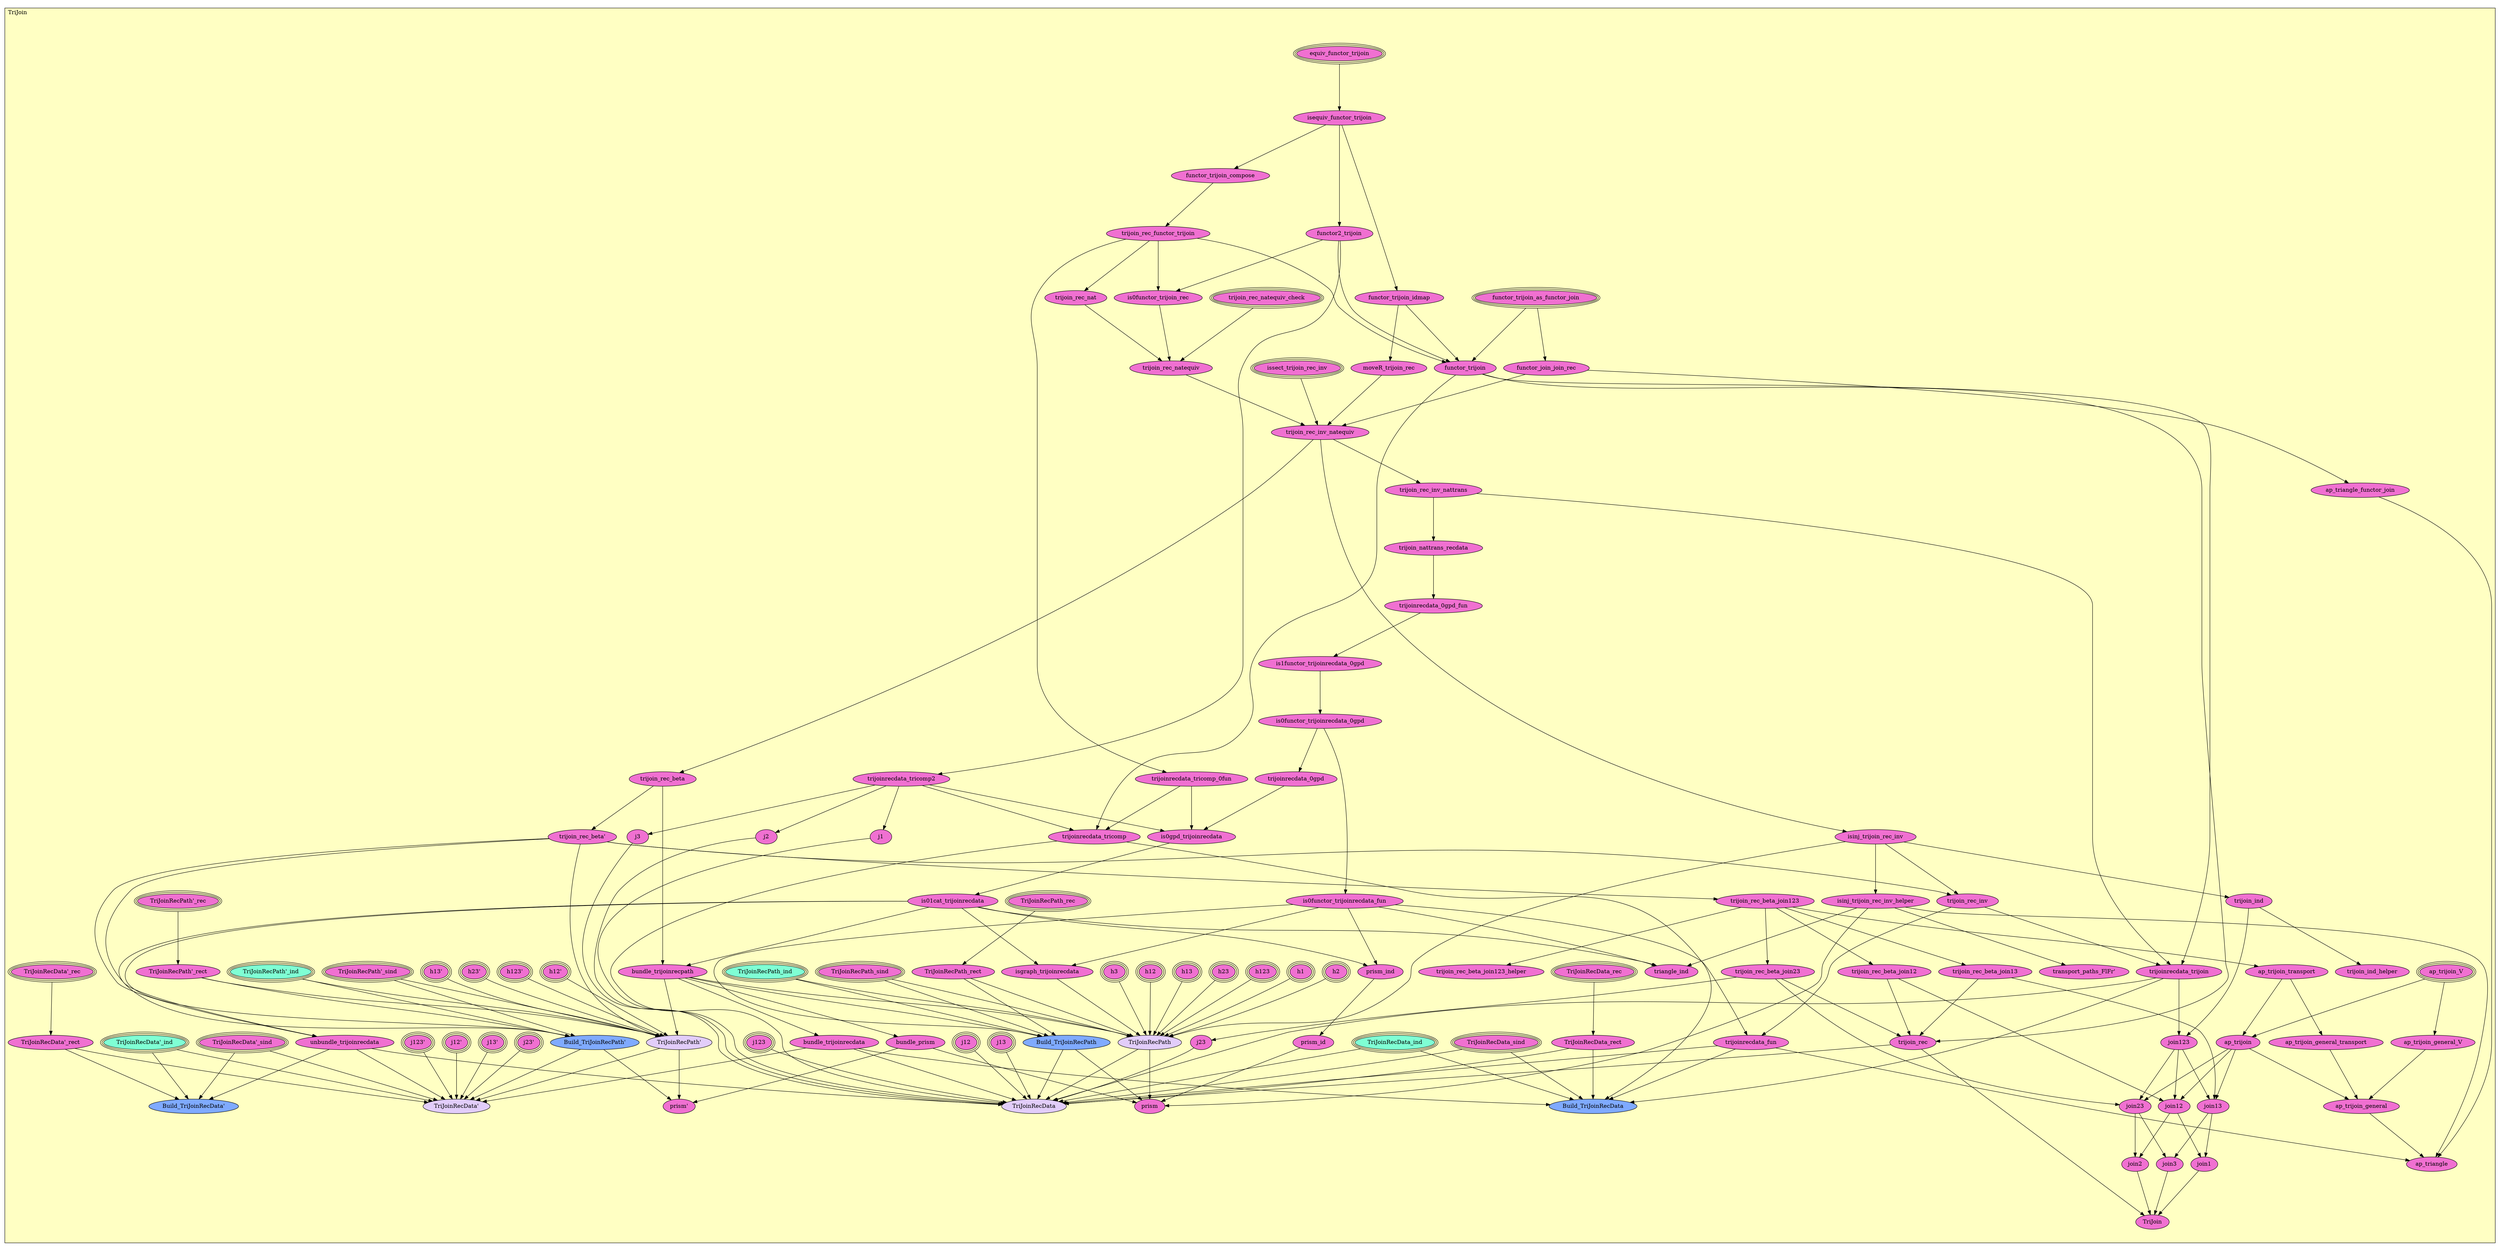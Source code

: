 digraph HoTT_Homotopy_Join_TriJoin {
  graph [ratio=0.5]
  node [style=filled]
TriJoin_functor_trijoin_as_functor_join [label="functor_trijoin_as_functor_join", URL=<TriJoin.html#functor_trijoin_as_functor_join>, peripheries=3, fillcolor="#F070D1"] ;
TriJoin_functor_join_join_rec [label="functor_join_join_rec", URL=<TriJoin.html#functor_join_join_rec>, fillcolor="#F070D1"] ;
TriJoin_ap_triangle_functor_join [label="ap_triangle_functor_join", URL=<TriJoin.html#ap_triangle_functor_join>, fillcolor="#F070D1"] ;
TriJoin_equiv_functor_trijoin [label="equiv_functor_trijoin", URL=<TriJoin.html#equiv_functor_trijoin>, peripheries=3, fillcolor="#F070D1"] ;
TriJoin_isequiv_functor_trijoin [label="isequiv_functor_trijoin", URL=<TriJoin.html#isequiv_functor_trijoin>, fillcolor="#F070D1"] ;
TriJoin_functor2_trijoin [label="functor2_trijoin", URL=<TriJoin.html#functor2_trijoin>, fillcolor="#F070D1"] ;
TriJoin_functor_trijoin_idmap [label="functor_trijoin_idmap", URL=<TriJoin.html#functor_trijoin_idmap>, fillcolor="#F070D1"] ;
TriJoin_functor_trijoin_compose [label="functor_trijoin_compose", URL=<TriJoin.html#functor_trijoin_compose>, fillcolor="#F070D1"] ;
TriJoin_trijoin_rec_functor_trijoin [label="trijoin_rec_functor_trijoin", URL=<TriJoin.html#trijoin_rec_functor_trijoin>, fillcolor="#F070D1"] ;
TriJoin_functor_trijoin [label="functor_trijoin", URL=<TriJoin.html#functor_trijoin>, fillcolor="#F070D1"] ;
TriJoin_trijoinrecdata_tricomp2 [label="trijoinrecdata_tricomp2", URL=<TriJoin.html#trijoinrecdata_tricomp2>, fillcolor="#F070D1"] ;
TriJoin_trijoinrecdata_tricomp_0fun [label="trijoinrecdata_tricomp_0fun", URL=<TriJoin.html#trijoinrecdata_tricomp_0fun>, fillcolor="#F070D1"] ;
TriJoin_trijoinrecdata_tricomp [label="trijoinrecdata_tricomp", URL=<TriJoin.html#trijoinrecdata_tricomp>, fillcolor="#F070D1"] ;
TriJoin_moveR_trijoin_rec [label="moveR_trijoin_rec", URL=<TriJoin.html#moveR_trijoin_rec>, fillcolor="#F070D1"] ;
TriJoin_issect_trijoin_rec_inv [label="issect_trijoin_rec_inv", URL=<TriJoin.html#issect_trijoin_rec_inv>, peripheries=3, fillcolor="#F070D1"] ;
TriJoin_trijoin_rec_nat [label="trijoin_rec_nat", URL=<TriJoin.html#trijoin_rec_nat>, fillcolor="#F070D1"] ;
TriJoin_is0functor_trijoin_rec [label="is0functor_trijoin_rec", URL=<TriJoin.html#is0functor_trijoin_rec>, fillcolor="#F070D1"] ;
TriJoin_trijoin_rec_natequiv_check [label="trijoin_rec_natequiv_check", URL=<TriJoin.html#trijoin_rec_natequiv_check>, peripheries=3, fillcolor="#F070D1"] ;
TriJoin_trijoin_rec_natequiv [label="trijoin_rec_natequiv", URL=<TriJoin.html#trijoin_rec_natequiv>, fillcolor="#F070D1"] ;
TriJoin_trijoin_rec_inv_natequiv [label="trijoin_rec_inv_natequiv", URL=<TriJoin.html#trijoin_rec_inv_natequiv>, fillcolor="#F070D1"] ;
TriJoin_trijoin_rec_inv_nattrans [label="trijoin_rec_inv_nattrans", URL=<TriJoin.html#trijoin_rec_inv_nattrans>, fillcolor="#F070D1"] ;
TriJoin_trijoin_nattrans_recdata [label="trijoin_nattrans_recdata", URL=<TriJoin.html#trijoin_nattrans_recdata>, fillcolor="#F070D1"] ;
TriJoin_trijoinrecdata_0gpd_fun [label="trijoinrecdata_0gpd_fun", URL=<TriJoin.html#trijoinrecdata_0gpd_fun>, fillcolor="#F070D1"] ;
TriJoin_is1functor_trijoinrecdata_0gpd [label="is1functor_trijoinrecdata_0gpd", URL=<TriJoin.html#is1functor_trijoinrecdata_0gpd>, fillcolor="#F070D1"] ;
TriJoin_is0functor_trijoinrecdata_0gpd [label="is0functor_trijoinrecdata_0gpd", URL=<TriJoin.html#is0functor_trijoinrecdata_0gpd>, fillcolor="#F070D1"] ;
TriJoin_is0functor_trijoinrecdata_fun [label="is0functor_trijoinrecdata_fun", URL=<TriJoin.html#is0functor_trijoinrecdata_fun>, fillcolor="#F070D1"] ;
TriJoin_trijoinrecdata_0gpd [label="trijoinrecdata_0gpd", URL=<TriJoin.html#trijoinrecdata_0gpd>, fillcolor="#F070D1"] ;
TriJoin_is0gpd_trijoinrecdata [label="is0gpd_trijoinrecdata", URL=<TriJoin.html#is0gpd_trijoinrecdata>, fillcolor="#F070D1"] ;
TriJoin_is01cat_trijoinrecdata [label="is01cat_trijoinrecdata", URL=<TriJoin.html#is01cat_trijoinrecdata>, fillcolor="#F070D1"] ;
TriJoin_isgraph_trijoinrecdata [label="isgraph_trijoinrecdata", URL=<TriJoin.html#isgraph_trijoinrecdata>, fillcolor="#F070D1"] ;
TriJoin_prism_ind [label="prism_ind", URL=<TriJoin.html#prism_ind>, fillcolor="#F070D1"] ;
TriJoin_isinj_trijoin_rec_inv [label="isinj_trijoin_rec_inv", URL=<TriJoin.html#isinj_trijoin_rec_inv>, fillcolor="#F070D1"] ;
TriJoin_isinj_trijoin_rec_inv_helper [label="isinj_trijoin_rec_inv_helper", URL=<TriJoin.html#isinj_trijoin_rec_inv_helper>, fillcolor="#F070D1"] ;
TriJoin_transport_paths_FlFr_ [label="transport_paths_FlFr'", URL=<TriJoin.html#transport_paths_FlFr'>, fillcolor="#F070D1"] ;
TriJoin_triangle_ind [label="triangle_ind", URL=<TriJoin.html#triangle_ind>, fillcolor="#F070D1"] ;
TriJoin_trijoin_rec_beta [label="trijoin_rec_beta", URL=<TriJoin.html#trijoin_rec_beta>, fillcolor="#F070D1"] ;
TriJoin_trijoin_rec_beta_ [label="trijoin_rec_beta'", URL=<TriJoin.html#trijoin_rec_beta'>, fillcolor="#F070D1"] ;
TriJoin_bundle_trijoinrecpath [label="bundle_trijoinrecpath", URL=<TriJoin.html#bundle_trijoinrecpath>, fillcolor="#F070D1"] ;
TriJoin_bundle_prism [label="bundle_prism", URL=<TriJoin.html#bundle_prism>, fillcolor="#F070D1"] ;
TriJoin_unbundle_trijoinrecdata [label="unbundle_trijoinrecdata", URL=<TriJoin.html#unbundle_trijoinrecdata>, fillcolor="#F070D1"] ;
TriJoin_bundle_trijoinrecdata [label="bundle_trijoinrecdata", URL=<TriJoin.html#bundle_trijoinrecdata>, fillcolor="#F070D1"] ;
TriJoin_h123_ [label="h123'", URL=<TriJoin.html#h123'>, peripheries=3, fillcolor="#F070D1"] ;
TriJoin_h23_ [label="h23'", URL=<TriJoin.html#h23'>, peripheries=3, fillcolor="#F070D1"] ;
TriJoin_h13_ [label="h13'", URL=<TriJoin.html#h13'>, peripheries=3, fillcolor="#F070D1"] ;
TriJoin_h12_ [label="h12'", URL=<TriJoin.html#h12'>, peripheries=3, fillcolor="#F070D1"] ;
TriJoin_TriJoinRecPath__sind [label="TriJoinRecPath'_sind", URL=<TriJoin.html#TriJoinRecPath'_sind>, peripheries=3, fillcolor="#F070D1"] ;
TriJoin_TriJoinRecPath__rec [label="TriJoinRecPath'_rec", URL=<TriJoin.html#TriJoinRecPath'_rec>, peripheries=3, fillcolor="#F070D1"] ;
TriJoin_TriJoinRecPath__ind [label="TriJoinRecPath'_ind", URL=<TriJoin.html#TriJoinRecPath'_ind>, peripheries=3, fillcolor="#7FFFD4"] ;
TriJoin_TriJoinRecPath__rect [label="TriJoinRecPath'_rect", URL=<TriJoin.html#TriJoinRecPath'_rect>, fillcolor="#F070D1"] ;
TriJoin_Build_TriJoinRecPath_ [label="Build_TriJoinRecPath'", URL=<TriJoin.html#Build_TriJoinRecPath'>, fillcolor="#7FAAFF"] ;
TriJoin_TriJoinRecPath_ [label="TriJoinRecPath'", URL=<TriJoin.html#TriJoinRecPath'>, fillcolor="#E2CDFA"] ;
TriJoin_prism_ [label="prism'", URL=<TriJoin.html#prism'>, fillcolor="#F070D1"] ;
TriJoin_j123_ [label="j123'", URL=<TriJoin.html#j123'>, peripheries=3, fillcolor="#F070D1"] ;
TriJoin_j23_ [label="j23'", URL=<TriJoin.html#j23'>, peripheries=3, fillcolor="#F070D1"] ;
TriJoin_j13_ [label="j13'", URL=<TriJoin.html#j13'>, peripheries=3, fillcolor="#F070D1"] ;
TriJoin_j12_ [label="j12'", URL=<TriJoin.html#j12'>, peripheries=3, fillcolor="#F070D1"] ;
TriJoin_TriJoinRecData__sind [label="TriJoinRecData'_sind", URL=<TriJoin.html#TriJoinRecData'_sind>, peripheries=3, fillcolor="#F070D1"] ;
TriJoin_TriJoinRecData__rec [label="TriJoinRecData'_rec", URL=<TriJoin.html#TriJoinRecData'_rec>, peripheries=3, fillcolor="#F070D1"] ;
TriJoin_TriJoinRecData__ind [label="TriJoinRecData'_ind", URL=<TriJoin.html#TriJoinRecData'_ind>, peripheries=3, fillcolor="#7FFFD4"] ;
TriJoin_TriJoinRecData__rect [label="TriJoinRecData'_rect", URL=<TriJoin.html#TriJoinRecData'_rect>, fillcolor="#F070D1"] ;
TriJoin_Build_TriJoinRecData_ [label="Build_TriJoinRecData'", URL=<TriJoin.html#Build_TriJoinRecData'>, fillcolor="#7FAAFF"] ;
TriJoin_TriJoinRecData_ [label="TriJoinRecData'", URL=<TriJoin.html#TriJoinRecData'>, fillcolor="#E2CDFA"] ;
TriJoin_h123 [label="h123", URL=<TriJoin.html#h123>, peripheries=3, fillcolor="#F070D1"] ;
TriJoin_h23 [label="h23", URL=<TriJoin.html#h23>, peripheries=3, fillcolor="#F070D1"] ;
TriJoin_h13 [label="h13", URL=<TriJoin.html#h13>, peripheries=3, fillcolor="#F070D1"] ;
TriJoin_h12 [label="h12", URL=<TriJoin.html#h12>, peripheries=3, fillcolor="#F070D1"] ;
TriJoin_h3 [label="h3", URL=<TriJoin.html#h3>, peripheries=3, fillcolor="#F070D1"] ;
TriJoin_h2 [label="h2", URL=<TriJoin.html#h2>, peripheries=3, fillcolor="#F070D1"] ;
TriJoin_h1 [label="h1", URL=<TriJoin.html#h1>, peripheries=3, fillcolor="#F070D1"] ;
TriJoin_TriJoinRecPath_sind [label="TriJoinRecPath_sind", URL=<TriJoin.html#TriJoinRecPath_sind>, peripheries=3, fillcolor="#F070D1"] ;
TriJoin_TriJoinRecPath_rec [label="TriJoinRecPath_rec", URL=<TriJoin.html#TriJoinRecPath_rec>, peripheries=3, fillcolor="#F070D1"] ;
TriJoin_TriJoinRecPath_ind [label="TriJoinRecPath_ind", URL=<TriJoin.html#TriJoinRecPath_ind>, peripheries=3, fillcolor="#7FFFD4"] ;
TriJoin_TriJoinRecPath_rect [label="TriJoinRecPath_rect", URL=<TriJoin.html#TriJoinRecPath_rect>, fillcolor="#F070D1"] ;
TriJoin_Build_TriJoinRecPath [label="Build_TriJoinRecPath", URL=<TriJoin.html#Build_TriJoinRecPath>, fillcolor="#7FAAFF"] ;
TriJoin_TriJoinRecPath [label="TriJoinRecPath", URL=<TriJoin.html#TriJoinRecPath>, fillcolor="#E2CDFA"] ;
TriJoin_prism_id [label="prism_id", URL=<TriJoin.html#prism_id>, fillcolor="#F070D1"] ;
TriJoin_prism [label="prism", URL=<TriJoin.html#prism>, fillcolor="#F070D1"] ;
TriJoin_trijoin_rec_inv [label="trijoin_rec_inv", URL=<TriJoin.html#trijoin_rec_inv>, fillcolor="#F070D1"] ;
TriJoin_trijoinrecdata_trijoin [label="trijoinrecdata_trijoin", URL=<TriJoin.html#trijoinrecdata_trijoin>, fillcolor="#F070D1"] ;
TriJoin_trijoinrecdata_fun [label="trijoinrecdata_fun", URL=<TriJoin.html#trijoinrecdata_fun>, fillcolor="#F070D1"] ;
TriJoin_trijoin_rec_beta_join123 [label="trijoin_rec_beta_join123", URL=<TriJoin.html#trijoin_rec_beta_join123>, fillcolor="#F070D1"] ;
TriJoin_trijoin_rec_beta_join123_helper [label="trijoin_rec_beta_join123_helper", URL=<TriJoin.html#trijoin_rec_beta_join123_helper>, fillcolor="#F070D1"] ;
TriJoin_trijoin_rec_beta_join23 [label="trijoin_rec_beta_join23", URL=<TriJoin.html#trijoin_rec_beta_join23>, fillcolor="#F070D1"] ;
TriJoin_trijoin_rec_beta_join13 [label="trijoin_rec_beta_join13", URL=<TriJoin.html#trijoin_rec_beta_join13>, fillcolor="#F070D1"] ;
TriJoin_trijoin_rec_beta_join12 [label="trijoin_rec_beta_join12", URL=<TriJoin.html#trijoin_rec_beta_join12>, fillcolor="#F070D1"] ;
TriJoin_trijoin_rec [label="trijoin_rec", URL=<TriJoin.html#trijoin_rec>, fillcolor="#F070D1"] ;
TriJoin_j123 [label="j123", URL=<TriJoin.html#j123>, peripheries=3, fillcolor="#F070D1"] ;
TriJoin_j23 [label="j23", URL=<TriJoin.html#j23>, fillcolor="#F070D1"] ;
TriJoin_j13 [label="j13", URL=<TriJoin.html#j13>, peripheries=3, fillcolor="#F070D1"] ;
TriJoin_j12 [label="j12", URL=<TriJoin.html#j12>, peripheries=3, fillcolor="#F070D1"] ;
TriJoin_j3 [label="j3", URL=<TriJoin.html#j3>, fillcolor="#F070D1"] ;
TriJoin_j2 [label="j2", URL=<TriJoin.html#j2>, fillcolor="#F070D1"] ;
TriJoin_j1 [label="j1", URL=<TriJoin.html#j1>, fillcolor="#F070D1"] ;
TriJoin_TriJoinRecData_sind [label="TriJoinRecData_sind", URL=<TriJoin.html#TriJoinRecData_sind>, peripheries=3, fillcolor="#F070D1"] ;
TriJoin_TriJoinRecData_rec [label="TriJoinRecData_rec", URL=<TriJoin.html#TriJoinRecData_rec>, peripheries=3, fillcolor="#F070D1"] ;
TriJoin_TriJoinRecData_ind [label="TriJoinRecData_ind", URL=<TriJoin.html#TriJoinRecData_ind>, peripheries=3, fillcolor="#7FFFD4"] ;
TriJoin_TriJoinRecData_rect [label="TriJoinRecData_rect", URL=<TriJoin.html#TriJoinRecData_rect>, fillcolor="#F070D1"] ;
TriJoin_Build_TriJoinRecData [label="Build_TriJoinRecData", URL=<TriJoin.html#Build_TriJoinRecData>, fillcolor="#7FAAFF"] ;
TriJoin_TriJoinRecData [label="TriJoinRecData", URL=<TriJoin.html#TriJoinRecData>, fillcolor="#E2CDFA"] ;
TriJoin_trijoin_ind [label="trijoin_ind", URL=<TriJoin.html#trijoin_ind>, fillcolor="#F070D1"] ;
TriJoin_trijoin_ind_helper [label="trijoin_ind_helper", URL=<TriJoin.html#trijoin_ind_helper>, fillcolor="#F070D1"] ;
TriJoin_ap_trijoin_V [label="ap_trijoin_V", URL=<TriJoin.html#ap_trijoin_V>, peripheries=3, fillcolor="#F070D1"] ;
TriJoin_ap_trijoin_general_V [label="ap_trijoin_general_V", URL=<TriJoin.html#ap_trijoin_general_V>, fillcolor="#F070D1"] ;
TriJoin_ap_trijoin_transport [label="ap_trijoin_transport", URL=<TriJoin.html#ap_trijoin_transport>, fillcolor="#F070D1"] ;
TriJoin_ap_trijoin_general_transport [label="ap_trijoin_general_transport", URL=<TriJoin.html#ap_trijoin_general_transport>, fillcolor="#F070D1"] ;
TriJoin_ap_trijoin [label="ap_trijoin", URL=<TriJoin.html#ap_trijoin>, fillcolor="#F070D1"] ;
TriJoin_ap_trijoin_general [label="ap_trijoin_general", URL=<TriJoin.html#ap_trijoin_general>, fillcolor="#F070D1"] ;
TriJoin_ap_triangle [label="ap_triangle", URL=<TriJoin.html#ap_triangle>, fillcolor="#F070D1"] ;
TriJoin_join123 [label="join123", URL=<TriJoin.html#join123>, fillcolor="#F070D1"] ;
TriJoin_join23 [label="join23", URL=<TriJoin.html#join23>, fillcolor="#F070D1"] ;
TriJoin_join13 [label="join13", URL=<TriJoin.html#join13>, fillcolor="#F070D1"] ;
TriJoin_join12 [label="join12", URL=<TriJoin.html#join12>, fillcolor="#F070D1"] ;
TriJoin_join3 [label="join3", URL=<TriJoin.html#join3>, fillcolor="#F070D1"] ;
TriJoin_join2 [label="join2", URL=<TriJoin.html#join2>, fillcolor="#F070D1"] ;
TriJoin_join1 [label="join1", URL=<TriJoin.html#join1>, fillcolor="#F070D1"] ;
TriJoin_TriJoin [label="TriJoin", URL=<TriJoin.html#TriJoin>, fillcolor="#F070D1"] ;
  TriJoin_functor_trijoin_as_functor_join -> TriJoin_functor_join_join_rec [] ;
  TriJoin_functor_trijoin_as_functor_join -> TriJoin_functor_trijoin [] ;
  TriJoin_functor_join_join_rec -> TriJoin_ap_triangle_functor_join [] ;
  TriJoin_functor_join_join_rec -> TriJoin_trijoin_rec_inv_natequiv [] ;
  TriJoin_ap_triangle_functor_join -> TriJoin_ap_triangle [] ;
  TriJoin_equiv_functor_trijoin -> TriJoin_isequiv_functor_trijoin [] ;
  TriJoin_isequiv_functor_trijoin -> TriJoin_functor2_trijoin [] ;
  TriJoin_isequiv_functor_trijoin -> TriJoin_functor_trijoin_idmap [] ;
  TriJoin_isequiv_functor_trijoin -> TriJoin_functor_trijoin_compose [] ;
  TriJoin_functor2_trijoin -> TriJoin_functor_trijoin [] ;
  TriJoin_functor2_trijoin -> TriJoin_trijoinrecdata_tricomp2 [] ;
  TriJoin_functor2_trijoin -> TriJoin_is0functor_trijoin_rec [] ;
  TriJoin_functor_trijoin_idmap -> TriJoin_functor_trijoin [] ;
  TriJoin_functor_trijoin_idmap -> TriJoin_moveR_trijoin_rec [] ;
  TriJoin_functor_trijoin_compose -> TriJoin_trijoin_rec_functor_trijoin [] ;
  TriJoin_trijoin_rec_functor_trijoin -> TriJoin_functor_trijoin [] ;
  TriJoin_trijoin_rec_functor_trijoin -> TriJoin_trijoinrecdata_tricomp_0fun [] ;
  TriJoin_trijoin_rec_functor_trijoin -> TriJoin_trijoin_rec_nat [] ;
  TriJoin_trijoin_rec_functor_trijoin -> TriJoin_is0functor_trijoin_rec [] ;
  TriJoin_functor_trijoin -> TriJoin_trijoinrecdata_tricomp [] ;
  TriJoin_functor_trijoin -> TriJoin_trijoinrecdata_trijoin [] ;
  TriJoin_functor_trijoin -> TriJoin_trijoin_rec [] ;
  TriJoin_trijoinrecdata_tricomp2 -> TriJoin_trijoinrecdata_tricomp [] ;
  TriJoin_trijoinrecdata_tricomp2 -> TriJoin_is0gpd_trijoinrecdata [] ;
  TriJoin_trijoinrecdata_tricomp2 -> TriJoin_j3 [] ;
  TriJoin_trijoinrecdata_tricomp2 -> TriJoin_j2 [] ;
  TriJoin_trijoinrecdata_tricomp2 -> TriJoin_j1 [] ;
  TriJoin_trijoinrecdata_tricomp_0fun -> TriJoin_trijoinrecdata_tricomp [] ;
  TriJoin_trijoinrecdata_tricomp_0fun -> TriJoin_is0gpd_trijoinrecdata [] ;
  TriJoin_trijoinrecdata_tricomp -> TriJoin_Build_TriJoinRecData [] ;
  TriJoin_trijoinrecdata_tricomp -> TriJoin_TriJoinRecData [] ;
  TriJoin_moveR_trijoin_rec -> TriJoin_trijoin_rec_inv_natequiv [] ;
  TriJoin_issect_trijoin_rec_inv -> TriJoin_trijoin_rec_inv_natequiv [] ;
  TriJoin_trijoin_rec_nat -> TriJoin_trijoin_rec_natequiv [] ;
  TriJoin_is0functor_trijoin_rec -> TriJoin_trijoin_rec_natequiv [] ;
  TriJoin_trijoin_rec_natequiv_check -> TriJoin_trijoin_rec_natequiv [] ;
  TriJoin_trijoin_rec_natequiv -> TriJoin_trijoin_rec_inv_natequiv [] ;
  TriJoin_trijoin_rec_inv_natequiv -> TriJoin_trijoin_rec_inv_nattrans [] ;
  TriJoin_trijoin_rec_inv_natequiv -> TriJoin_isinj_trijoin_rec_inv [] ;
  TriJoin_trijoin_rec_inv_natequiv -> TriJoin_trijoin_rec_beta [] ;
  TriJoin_trijoin_rec_inv_nattrans -> TriJoin_trijoin_nattrans_recdata [] ;
  TriJoin_trijoin_rec_inv_nattrans -> TriJoin_trijoinrecdata_trijoin [] ;
  TriJoin_trijoin_nattrans_recdata -> TriJoin_trijoinrecdata_0gpd_fun [] ;
  TriJoin_trijoinrecdata_0gpd_fun -> TriJoin_is1functor_trijoinrecdata_0gpd [] ;
  TriJoin_is1functor_trijoinrecdata_0gpd -> TriJoin_is0functor_trijoinrecdata_0gpd [] ;
  TriJoin_is0functor_trijoinrecdata_0gpd -> TriJoin_is0functor_trijoinrecdata_fun [] ;
  TriJoin_is0functor_trijoinrecdata_0gpd -> TriJoin_trijoinrecdata_0gpd [] ;
  TriJoin_is0functor_trijoinrecdata_fun -> TriJoin_isgraph_trijoinrecdata [] ;
  TriJoin_is0functor_trijoinrecdata_fun -> TriJoin_prism_ind [] ;
  TriJoin_is0functor_trijoinrecdata_fun -> TriJoin_triangle_ind [] ;
  TriJoin_is0functor_trijoinrecdata_fun -> TriJoin_Build_TriJoinRecPath [] ;
  TriJoin_is0functor_trijoinrecdata_fun -> TriJoin_trijoinrecdata_fun [] ;
  TriJoin_trijoinrecdata_0gpd -> TriJoin_is0gpd_trijoinrecdata [] ;
  TriJoin_is0gpd_trijoinrecdata -> TriJoin_is01cat_trijoinrecdata [] ;
  TriJoin_is01cat_trijoinrecdata -> TriJoin_isgraph_trijoinrecdata [] ;
  TriJoin_is01cat_trijoinrecdata -> TriJoin_prism_ind [] ;
  TriJoin_is01cat_trijoinrecdata -> TriJoin_triangle_ind [] ;
  TriJoin_is01cat_trijoinrecdata -> TriJoin_bundle_trijoinrecpath [] ;
  TriJoin_is01cat_trijoinrecdata -> TriJoin_unbundle_trijoinrecdata [] ;
  TriJoin_is01cat_trijoinrecdata -> TriJoin_Build_TriJoinRecPath_ [] ;
  TriJoin_isgraph_trijoinrecdata -> TriJoin_TriJoinRecPath [] ;
  TriJoin_prism_ind -> TriJoin_prism_id [] ;
  TriJoin_isinj_trijoin_rec_inv -> TriJoin_isinj_trijoin_rec_inv_helper [] ;
  TriJoin_isinj_trijoin_rec_inv -> TriJoin_TriJoinRecPath [] ;
  TriJoin_isinj_trijoin_rec_inv -> TriJoin_trijoin_rec_inv [] ;
  TriJoin_isinj_trijoin_rec_inv -> TriJoin_trijoin_ind [] ;
  TriJoin_isinj_trijoin_rec_inv_helper -> TriJoin_transport_paths_FlFr_ [] ;
  TriJoin_isinj_trijoin_rec_inv_helper -> TriJoin_triangle_ind [] ;
  TriJoin_isinj_trijoin_rec_inv_helper -> TriJoin_prism [] ;
  TriJoin_isinj_trijoin_rec_inv_helper -> TriJoin_ap_triangle [] ;
  TriJoin_trijoin_rec_beta -> TriJoin_trijoin_rec_beta_ [] ;
  TriJoin_trijoin_rec_beta -> TriJoin_bundle_trijoinrecpath [] ;
  TriJoin_trijoin_rec_beta_ -> TriJoin_unbundle_trijoinrecdata [] ;
  TriJoin_trijoin_rec_beta_ -> TriJoin_Build_TriJoinRecPath_ [] ;
  TriJoin_trijoin_rec_beta_ -> TriJoin_TriJoinRecPath_ [] ;
  TriJoin_trijoin_rec_beta_ -> TriJoin_trijoin_rec_inv [] ;
  TriJoin_trijoin_rec_beta_ -> TriJoin_trijoin_rec_beta_join123 [] ;
  TriJoin_bundle_trijoinrecpath -> TriJoin_bundle_prism [] ;
  TriJoin_bundle_trijoinrecpath -> TriJoin_bundle_trijoinrecdata [] ;
  TriJoin_bundle_trijoinrecpath -> TriJoin_TriJoinRecPath_ [] ;
  TriJoin_bundle_trijoinrecpath -> TriJoin_Build_TriJoinRecPath [] ;
  TriJoin_bundle_trijoinrecpath -> TriJoin_TriJoinRecPath [] ;
  TriJoin_bundle_prism -> TriJoin_prism_ [] ;
  TriJoin_bundle_prism -> TriJoin_prism [] ;
  TriJoin_unbundle_trijoinrecdata -> TriJoin_Build_TriJoinRecData_ [] ;
  TriJoin_unbundle_trijoinrecdata -> TriJoin_TriJoinRecData_ [] ;
  TriJoin_unbundle_trijoinrecdata -> TriJoin_TriJoinRecData [] ;
  TriJoin_bundle_trijoinrecdata -> TriJoin_TriJoinRecData_ [] ;
  TriJoin_bundle_trijoinrecdata -> TriJoin_Build_TriJoinRecData [] ;
  TriJoin_bundle_trijoinrecdata -> TriJoin_TriJoinRecData [] ;
  TriJoin_h123_ -> TriJoin_TriJoinRecPath_ [] ;
  TriJoin_h23_ -> TriJoin_TriJoinRecPath_ [] ;
  TriJoin_h13_ -> TriJoin_TriJoinRecPath_ [] ;
  TriJoin_h12_ -> TriJoin_TriJoinRecPath_ [] ;
  TriJoin_TriJoinRecPath__sind -> TriJoin_Build_TriJoinRecPath_ [] ;
  TriJoin_TriJoinRecPath__sind -> TriJoin_TriJoinRecPath_ [] ;
  TriJoin_TriJoinRecPath__rec -> TriJoin_TriJoinRecPath__rect [] ;
  TriJoin_TriJoinRecPath__ind -> TriJoin_Build_TriJoinRecPath_ [] ;
  TriJoin_TriJoinRecPath__ind -> TriJoin_TriJoinRecPath_ [] ;
  TriJoin_TriJoinRecPath__rect -> TriJoin_Build_TriJoinRecPath_ [] ;
  TriJoin_TriJoinRecPath__rect -> TriJoin_TriJoinRecPath_ [] ;
  TriJoin_Build_TriJoinRecPath_ -> TriJoin_prism_ [] ;
  TriJoin_Build_TriJoinRecPath_ -> TriJoin_TriJoinRecData_ [] ;
  TriJoin_TriJoinRecPath_ -> TriJoin_prism_ [] ;
  TriJoin_TriJoinRecPath_ -> TriJoin_TriJoinRecData_ [] ;
  TriJoin_j123_ -> TriJoin_TriJoinRecData_ [] ;
  TriJoin_j23_ -> TriJoin_TriJoinRecData_ [] ;
  TriJoin_j13_ -> TriJoin_TriJoinRecData_ [] ;
  TriJoin_j12_ -> TriJoin_TriJoinRecData_ [] ;
  TriJoin_TriJoinRecData__sind -> TriJoin_Build_TriJoinRecData_ [] ;
  TriJoin_TriJoinRecData__sind -> TriJoin_TriJoinRecData_ [] ;
  TriJoin_TriJoinRecData__rec -> TriJoin_TriJoinRecData__rect [] ;
  TriJoin_TriJoinRecData__ind -> TriJoin_Build_TriJoinRecData_ [] ;
  TriJoin_TriJoinRecData__ind -> TriJoin_TriJoinRecData_ [] ;
  TriJoin_TriJoinRecData__rect -> TriJoin_Build_TriJoinRecData_ [] ;
  TriJoin_TriJoinRecData__rect -> TriJoin_TriJoinRecData_ [] ;
  TriJoin_h123 -> TriJoin_TriJoinRecPath [] ;
  TriJoin_h23 -> TriJoin_TriJoinRecPath [] ;
  TriJoin_h13 -> TriJoin_TriJoinRecPath [] ;
  TriJoin_h12 -> TriJoin_TriJoinRecPath [] ;
  TriJoin_h3 -> TriJoin_TriJoinRecPath [] ;
  TriJoin_h2 -> TriJoin_TriJoinRecPath [] ;
  TriJoin_h1 -> TriJoin_TriJoinRecPath [] ;
  TriJoin_TriJoinRecPath_sind -> TriJoin_Build_TriJoinRecPath [] ;
  TriJoin_TriJoinRecPath_sind -> TriJoin_TriJoinRecPath [] ;
  TriJoin_TriJoinRecPath_rec -> TriJoin_TriJoinRecPath_rect [] ;
  TriJoin_TriJoinRecPath_ind -> TriJoin_Build_TriJoinRecPath [] ;
  TriJoin_TriJoinRecPath_ind -> TriJoin_TriJoinRecPath [] ;
  TriJoin_TriJoinRecPath_rect -> TriJoin_Build_TriJoinRecPath [] ;
  TriJoin_TriJoinRecPath_rect -> TriJoin_TriJoinRecPath [] ;
  TriJoin_Build_TriJoinRecPath -> TriJoin_prism [] ;
  TriJoin_Build_TriJoinRecPath -> TriJoin_TriJoinRecData [] ;
  TriJoin_TriJoinRecPath -> TriJoin_prism [] ;
  TriJoin_TriJoinRecPath -> TriJoin_TriJoinRecData [] ;
  TriJoin_prism_id -> TriJoin_prism [] ;
  TriJoin_trijoin_rec_inv -> TriJoin_trijoinrecdata_trijoin [] ;
  TriJoin_trijoin_rec_inv -> TriJoin_trijoinrecdata_fun [] ;
  TriJoin_trijoinrecdata_trijoin -> TriJoin_Build_TriJoinRecData [] ;
  TriJoin_trijoinrecdata_trijoin -> TriJoin_TriJoinRecData [] ;
  TriJoin_trijoinrecdata_trijoin -> TriJoin_join123 [] ;
  TriJoin_trijoinrecdata_fun -> TriJoin_Build_TriJoinRecData [] ;
  TriJoin_trijoinrecdata_fun -> TriJoin_TriJoinRecData [] ;
  TriJoin_trijoinrecdata_fun -> TriJoin_ap_triangle [] ;
  TriJoin_trijoin_rec_beta_join123 -> TriJoin_trijoin_rec_beta_join123_helper [] ;
  TriJoin_trijoin_rec_beta_join123 -> TriJoin_trijoin_rec_beta_join23 [] ;
  TriJoin_trijoin_rec_beta_join123 -> TriJoin_trijoin_rec_beta_join13 [] ;
  TriJoin_trijoin_rec_beta_join123 -> TriJoin_trijoin_rec_beta_join12 [] ;
  TriJoin_trijoin_rec_beta_join123 -> TriJoin_ap_trijoin_transport [] ;
  TriJoin_trijoin_rec_beta_join23 -> TriJoin_trijoin_rec [] ;
  TriJoin_trijoin_rec_beta_join23 -> TriJoin_j23 [] ;
  TriJoin_trijoin_rec_beta_join23 -> TriJoin_join23 [] ;
  TriJoin_trijoin_rec_beta_join13 -> TriJoin_trijoin_rec [] ;
  TriJoin_trijoin_rec_beta_join13 -> TriJoin_join13 [] ;
  TriJoin_trijoin_rec_beta_join12 -> TriJoin_trijoin_rec [] ;
  TriJoin_trijoin_rec_beta_join12 -> TriJoin_join12 [] ;
  TriJoin_trijoin_rec -> TriJoin_TriJoinRecData [] ;
  TriJoin_trijoin_rec -> TriJoin_TriJoin [] ;
  TriJoin_j123 -> TriJoin_TriJoinRecData [] ;
  TriJoin_j23 -> TriJoin_TriJoinRecData [] ;
  TriJoin_j13 -> TriJoin_TriJoinRecData [] ;
  TriJoin_j12 -> TriJoin_TriJoinRecData [] ;
  TriJoin_j3 -> TriJoin_TriJoinRecData [] ;
  TriJoin_j2 -> TriJoin_TriJoinRecData [] ;
  TriJoin_j1 -> TriJoin_TriJoinRecData [] ;
  TriJoin_TriJoinRecData_sind -> TriJoin_Build_TriJoinRecData [] ;
  TriJoin_TriJoinRecData_sind -> TriJoin_TriJoinRecData [] ;
  TriJoin_TriJoinRecData_rec -> TriJoin_TriJoinRecData_rect [] ;
  TriJoin_TriJoinRecData_ind -> TriJoin_Build_TriJoinRecData [] ;
  TriJoin_TriJoinRecData_ind -> TriJoin_TriJoinRecData [] ;
  TriJoin_TriJoinRecData_rect -> TriJoin_Build_TriJoinRecData [] ;
  TriJoin_TriJoinRecData_rect -> TriJoin_TriJoinRecData [] ;
  TriJoin_trijoin_ind -> TriJoin_trijoin_ind_helper [] ;
  TriJoin_trijoin_ind -> TriJoin_join123 [] ;
  TriJoin_ap_trijoin_V -> TriJoin_ap_trijoin_general_V [] ;
  TriJoin_ap_trijoin_V -> TriJoin_ap_trijoin [] ;
  TriJoin_ap_trijoin_general_V -> TriJoin_ap_trijoin_general [] ;
  TriJoin_ap_trijoin_transport -> TriJoin_ap_trijoin_general_transport [] ;
  TriJoin_ap_trijoin_transport -> TriJoin_ap_trijoin [] ;
  TriJoin_ap_trijoin_general_transport -> TriJoin_ap_trijoin_general [] ;
  TriJoin_ap_trijoin -> TriJoin_ap_trijoin_general [] ;
  TriJoin_ap_trijoin -> TriJoin_join23 [] ;
  TriJoin_ap_trijoin -> TriJoin_join13 [] ;
  TriJoin_ap_trijoin -> TriJoin_join12 [] ;
  TriJoin_ap_trijoin_general -> TriJoin_ap_triangle [] ;
  TriJoin_join123 -> TriJoin_join23 [] ;
  TriJoin_join123 -> TriJoin_join13 [] ;
  TriJoin_join123 -> TriJoin_join12 [] ;
  TriJoin_join23 -> TriJoin_join3 [] ;
  TriJoin_join23 -> TriJoin_join2 [] ;
  TriJoin_join13 -> TriJoin_join3 [] ;
  TriJoin_join13 -> TriJoin_join1 [] ;
  TriJoin_join12 -> TriJoin_join2 [] ;
  TriJoin_join12 -> TriJoin_join1 [] ;
  TriJoin_join3 -> TriJoin_TriJoin [] ;
  TriJoin_join2 -> TriJoin_TriJoin [] ;
  TriJoin_join1 -> TriJoin_TriJoin [] ;
subgraph cluster_TriJoin { label="TriJoin"; fillcolor="#FFFFC3"; labeljust=l; style=filled 
TriJoin_TriJoin; TriJoin_join1; TriJoin_join2; TriJoin_join3; TriJoin_join12; TriJoin_join13; TriJoin_join23; TriJoin_join123; TriJoin_ap_triangle; TriJoin_ap_trijoin_general; TriJoin_ap_trijoin; TriJoin_ap_trijoin_general_transport; TriJoin_ap_trijoin_transport; TriJoin_ap_trijoin_general_V; TriJoin_ap_trijoin_V; TriJoin_trijoin_ind_helper; TriJoin_trijoin_ind; TriJoin_TriJoinRecData; TriJoin_Build_TriJoinRecData; TriJoin_TriJoinRecData_rect; TriJoin_TriJoinRecData_ind; TriJoin_TriJoinRecData_rec; TriJoin_TriJoinRecData_sind; TriJoin_j1; TriJoin_j2; TriJoin_j3; TriJoin_j12; TriJoin_j13; TriJoin_j23; TriJoin_j123; TriJoin_trijoin_rec; TriJoin_trijoin_rec_beta_join12; TriJoin_trijoin_rec_beta_join13; TriJoin_trijoin_rec_beta_join23; TriJoin_trijoin_rec_beta_join123_helper; TriJoin_trijoin_rec_beta_join123; TriJoin_trijoinrecdata_fun; TriJoin_trijoinrecdata_trijoin; TriJoin_trijoin_rec_inv; TriJoin_prism; TriJoin_prism_id; TriJoin_TriJoinRecPath; TriJoin_Build_TriJoinRecPath; TriJoin_TriJoinRecPath_rect; TriJoin_TriJoinRecPath_ind; TriJoin_TriJoinRecPath_rec; TriJoin_TriJoinRecPath_sind; TriJoin_h1; TriJoin_h2; TriJoin_h3; TriJoin_h12; TriJoin_h13; TriJoin_h23; TriJoin_h123; TriJoin_TriJoinRecData_; TriJoin_Build_TriJoinRecData_; TriJoin_TriJoinRecData__rect; TriJoin_TriJoinRecData__ind; TriJoin_TriJoinRecData__rec; TriJoin_TriJoinRecData__sind; TriJoin_j12_; TriJoin_j13_; TriJoin_j23_; TriJoin_j123_; TriJoin_prism_; TriJoin_TriJoinRecPath_; TriJoin_Build_TriJoinRecPath_; TriJoin_TriJoinRecPath__rect; TriJoin_TriJoinRecPath__ind; TriJoin_TriJoinRecPath__rec; TriJoin_TriJoinRecPath__sind; TriJoin_h12_; TriJoin_h13_; TriJoin_h23_; TriJoin_h123_; TriJoin_bundle_trijoinrecdata; TriJoin_unbundle_trijoinrecdata; TriJoin_bundle_prism; TriJoin_bundle_trijoinrecpath; TriJoin_trijoin_rec_beta_; TriJoin_trijoin_rec_beta; TriJoin_triangle_ind; TriJoin_transport_paths_FlFr_; TriJoin_isinj_trijoin_rec_inv_helper; TriJoin_isinj_trijoin_rec_inv; TriJoin_prism_ind; TriJoin_isgraph_trijoinrecdata; TriJoin_is01cat_trijoinrecdata; TriJoin_is0gpd_trijoinrecdata; TriJoin_trijoinrecdata_0gpd; TriJoin_is0functor_trijoinrecdata_fun; TriJoin_is0functor_trijoinrecdata_0gpd; TriJoin_is1functor_trijoinrecdata_0gpd; TriJoin_trijoinrecdata_0gpd_fun; TriJoin_trijoin_nattrans_recdata; TriJoin_trijoin_rec_inv_nattrans; TriJoin_trijoin_rec_inv_natequiv; TriJoin_trijoin_rec_natequiv; TriJoin_trijoin_rec_natequiv_check; TriJoin_is0functor_trijoin_rec; TriJoin_trijoin_rec_nat; TriJoin_issect_trijoin_rec_inv; TriJoin_moveR_trijoin_rec; TriJoin_trijoinrecdata_tricomp; TriJoin_trijoinrecdata_tricomp_0fun; TriJoin_trijoinrecdata_tricomp2; TriJoin_functor_trijoin; TriJoin_trijoin_rec_functor_trijoin; TriJoin_functor_trijoin_compose; TriJoin_functor_trijoin_idmap; TriJoin_functor2_trijoin; TriJoin_isequiv_functor_trijoin; TriJoin_equiv_functor_trijoin; TriJoin_ap_triangle_functor_join; TriJoin_functor_join_join_rec; TriJoin_functor_trijoin_as_functor_join; };
} /* END */
